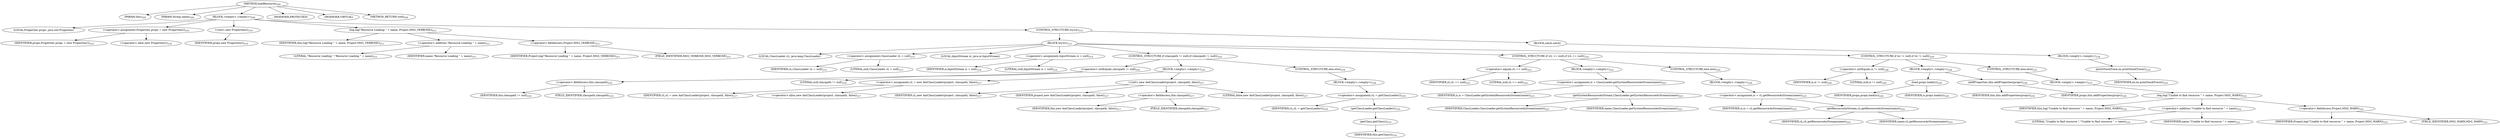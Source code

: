 digraph "loadResource" {  
"497" [label = <(METHOD,loadResource)<SUB>209</SUB>> ]
"47" [label = <(PARAM,this)<SUB>209</SUB>> ]
"498" [label = <(PARAM,String name)<SUB>209</SUB>> ]
"499" [label = <(BLOCK,&lt;empty&gt;,&lt;empty&gt;)<SUB>209</SUB>> ]
"45" [label = <(LOCAL,Properties props: java.util.Properties)> ]
"500" [label = <(&lt;operator&gt;.assignment,Properties props = new Properties())<SUB>210</SUB>> ]
"501" [label = <(IDENTIFIER,props,Properties props = new Properties())<SUB>210</SUB>> ]
"502" [label = <(&lt;operator&gt;.alloc,new Properties())<SUB>210</SUB>> ]
"503" [label = <(&lt;init&gt;,new Properties())<SUB>210</SUB>> ]
"44" [label = <(IDENTIFIER,props,new Properties())<SUB>210</SUB>> ]
"504" [label = <(log,log(&quot;Resource Loading &quot; + name, Project.MSG_VERBOSE))<SUB>211</SUB>> ]
"46" [label = <(IDENTIFIER,this,log(&quot;Resource Loading &quot; + name, Project.MSG_VERBOSE))<SUB>211</SUB>> ]
"505" [label = <(&lt;operator&gt;.addition,&quot;Resource Loading &quot; + name)<SUB>211</SUB>> ]
"506" [label = <(LITERAL,&quot;Resource Loading &quot;,&quot;Resource Loading &quot; + name)<SUB>211</SUB>> ]
"507" [label = <(IDENTIFIER,name,&quot;Resource Loading &quot; + name)<SUB>211</SUB>> ]
"508" [label = <(&lt;operator&gt;.fieldAccess,Project.MSG_VERBOSE)<SUB>211</SUB>> ]
"509" [label = <(IDENTIFIER,Project,log(&quot;Resource Loading &quot; + name, Project.MSG_VERBOSE))<SUB>211</SUB>> ]
"510" [label = <(FIELD_IDENTIFIER,MSG_VERBOSE,MSG_VERBOSE)<SUB>211</SUB>> ]
"511" [label = <(CONTROL_STRUCTURE,try,try)<SUB>212</SUB>> ]
"512" [label = <(BLOCK,try,try)<SUB>212</SUB>> ]
"49" [label = <(LOCAL,ClassLoader cL: java.lang.ClassLoader)> ]
"513" [label = <(&lt;operator&gt;.assignment,ClassLoader cL = null)<SUB>213</SUB>> ]
"514" [label = <(IDENTIFIER,cL,ClassLoader cL = null)<SUB>213</SUB>> ]
"515" [label = <(LITERAL,null,ClassLoader cL = null)<SUB>213</SUB>> ]
"516" [label = <(LOCAL,InputStream is: java.io.InputStream)> ]
"517" [label = <(&lt;operator&gt;.assignment,InputStream is = null)<SUB>214</SUB>> ]
"518" [label = <(IDENTIFIER,is,InputStream is = null)<SUB>214</SUB>> ]
"519" [label = <(LITERAL,null,InputStream is = null)<SUB>214</SUB>> ]
"520" [label = <(CONTROL_STRUCTURE,if (classpath != null),if (classpath != null))<SUB>216</SUB>> ]
"521" [label = <(&lt;operator&gt;.notEquals,classpath != null)<SUB>216</SUB>> ]
"522" [label = <(&lt;operator&gt;.fieldAccess,this.classpath)<SUB>216</SUB>> ]
"523" [label = <(IDENTIFIER,this,classpath != null)<SUB>216</SUB>> ]
"524" [label = <(FIELD_IDENTIFIER,classpath,classpath)<SUB>216</SUB>> ]
"525" [label = <(LITERAL,null,classpath != null)<SUB>216</SUB>> ]
"526" [label = <(BLOCK,&lt;empty&gt;,&lt;empty&gt;)<SUB>216</SUB>> ]
"527" [label = <(&lt;operator&gt;.assignment,cL = new AntClassLoader(project, classpath, false))<SUB>217</SUB>> ]
"528" [label = <(IDENTIFIER,cL,cL = new AntClassLoader(project, classpath, false))<SUB>217</SUB>> ]
"529" [label = <(&lt;operator&gt;.alloc,new AntClassLoader(project, classpath, false))<SUB>217</SUB>> ]
"530" [label = <(&lt;init&gt;,new AntClassLoader(project, classpath, false))<SUB>217</SUB>> ]
"48" [label = <(IDENTIFIER,cL,new AntClassLoader(project, classpath, false))<SUB>217</SUB>> ]
"531" [label = <(IDENTIFIER,project,new AntClassLoader(project, classpath, false))<SUB>217</SUB>> ]
"532" [label = <(&lt;operator&gt;.fieldAccess,this.classpath)<SUB>217</SUB>> ]
"533" [label = <(IDENTIFIER,this,new AntClassLoader(project, classpath, false))<SUB>217</SUB>> ]
"534" [label = <(FIELD_IDENTIFIER,classpath,classpath)<SUB>217</SUB>> ]
"535" [label = <(LITERAL,false,new AntClassLoader(project, classpath, false))<SUB>217</SUB>> ]
"536" [label = <(CONTROL_STRUCTURE,else,else)<SUB>218</SUB>> ]
"537" [label = <(BLOCK,&lt;empty&gt;,&lt;empty&gt;)<SUB>218</SUB>> ]
"538" [label = <(&lt;operator&gt;.assignment,cL = getClassLoader())<SUB>219</SUB>> ]
"539" [label = <(IDENTIFIER,cL,cL = getClassLoader())<SUB>219</SUB>> ]
"540" [label = <(getClassLoader,getClassLoader())<SUB>219</SUB>> ]
"541" [label = <(getClass,getClass())<SUB>219</SUB>> ]
"50" [label = <(IDENTIFIER,this,getClass())<SUB>219</SUB>> ]
"542" [label = <(CONTROL_STRUCTURE,if (cL == null),if (cL == null))<SUB>222</SUB>> ]
"543" [label = <(&lt;operator&gt;.equals,cL == null)<SUB>222</SUB>> ]
"544" [label = <(IDENTIFIER,cL,cL == null)<SUB>222</SUB>> ]
"545" [label = <(LITERAL,null,cL == null)<SUB>222</SUB>> ]
"546" [label = <(BLOCK,&lt;empty&gt;,&lt;empty&gt;)<SUB>222</SUB>> ]
"547" [label = <(&lt;operator&gt;.assignment,is = ClassLoader.getSystemResourceAsStream(name))<SUB>223</SUB>> ]
"548" [label = <(IDENTIFIER,is,is = ClassLoader.getSystemResourceAsStream(name))<SUB>223</SUB>> ]
"549" [label = <(getSystemResourceAsStream,ClassLoader.getSystemResourceAsStream(name))<SUB>223</SUB>> ]
"550" [label = <(IDENTIFIER,ClassLoader,ClassLoader.getSystemResourceAsStream(name))<SUB>223</SUB>> ]
"551" [label = <(IDENTIFIER,name,ClassLoader.getSystemResourceAsStream(name))<SUB>223</SUB>> ]
"552" [label = <(CONTROL_STRUCTURE,else,else)<SUB>224</SUB>> ]
"553" [label = <(BLOCK,&lt;empty&gt;,&lt;empty&gt;)<SUB>224</SUB>> ]
"554" [label = <(&lt;operator&gt;.assignment,is = cL.getResourceAsStream(name))<SUB>225</SUB>> ]
"555" [label = <(IDENTIFIER,is,is = cL.getResourceAsStream(name))<SUB>225</SUB>> ]
"556" [label = <(getResourceAsStream,cL.getResourceAsStream(name))<SUB>225</SUB>> ]
"557" [label = <(IDENTIFIER,cL,cL.getResourceAsStream(name))<SUB>225</SUB>> ]
"558" [label = <(IDENTIFIER,name,cL.getResourceAsStream(name))<SUB>225</SUB>> ]
"559" [label = <(CONTROL_STRUCTURE,if (is != null),if (is != null))<SUB>228</SUB>> ]
"560" [label = <(&lt;operator&gt;.notEquals,is != null)<SUB>228</SUB>> ]
"561" [label = <(IDENTIFIER,is,is != null)<SUB>228</SUB>> ]
"562" [label = <(LITERAL,null,is != null)<SUB>228</SUB>> ]
"563" [label = <(BLOCK,&lt;empty&gt;,&lt;empty&gt;)<SUB>228</SUB>> ]
"564" [label = <(load,props.load(is))<SUB>229</SUB>> ]
"565" [label = <(IDENTIFIER,props,props.load(is))<SUB>229</SUB>> ]
"566" [label = <(IDENTIFIER,is,props.load(is))<SUB>229</SUB>> ]
"567" [label = <(addProperties,this.addProperties(props))<SUB>230</SUB>> ]
"51" [label = <(IDENTIFIER,this,this.addProperties(props))<SUB>230</SUB>> ]
"568" [label = <(IDENTIFIER,props,this.addProperties(props))<SUB>230</SUB>> ]
"569" [label = <(CONTROL_STRUCTURE,else,else)<SUB>231</SUB>> ]
"570" [label = <(BLOCK,&lt;empty&gt;,&lt;empty&gt;)<SUB>231</SUB>> ]
"571" [label = <(log,log(&quot;Unable to find resource &quot; + name, Project.MSG_WARN))<SUB>232</SUB>> ]
"52" [label = <(IDENTIFIER,this,log(&quot;Unable to find resource &quot; + name, Project.MSG_WARN))<SUB>232</SUB>> ]
"572" [label = <(&lt;operator&gt;.addition,&quot;Unable to find resource &quot; + name)<SUB>232</SUB>> ]
"573" [label = <(LITERAL,&quot;Unable to find resource &quot;,&quot;Unable to find resource &quot; + name)<SUB>232</SUB>> ]
"574" [label = <(IDENTIFIER,name,&quot;Unable to find resource &quot; + name)<SUB>232</SUB>> ]
"575" [label = <(&lt;operator&gt;.fieldAccess,Project.MSG_WARN)<SUB>232</SUB>> ]
"576" [label = <(IDENTIFIER,Project,log(&quot;Unable to find resource &quot; + name, Project.MSG_WARN))<SUB>232</SUB>> ]
"577" [label = <(FIELD_IDENTIFIER,MSG_WARN,MSG_WARN)<SUB>232</SUB>> ]
"578" [label = <(BLOCK,catch,catch)> ]
"579" [label = <(BLOCK,&lt;empty&gt;,&lt;empty&gt;)<SUB>234</SUB>> ]
"580" [label = <(printStackTrace,ex.printStackTrace())<SUB>235</SUB>> ]
"581" [label = <(IDENTIFIER,ex,ex.printStackTrace())<SUB>235</SUB>> ]
"582" [label = <(MODIFIER,PROTECTED)> ]
"583" [label = <(MODIFIER,VIRTUAL)> ]
"584" [label = <(METHOD_RETURN,void)<SUB>209</SUB>> ]
  "497" -> "47" 
  "497" -> "498" 
  "497" -> "499" 
  "497" -> "582" 
  "497" -> "583" 
  "497" -> "584" 
  "499" -> "45" 
  "499" -> "500" 
  "499" -> "503" 
  "499" -> "504" 
  "499" -> "511" 
  "500" -> "501" 
  "500" -> "502" 
  "503" -> "44" 
  "504" -> "46" 
  "504" -> "505" 
  "504" -> "508" 
  "505" -> "506" 
  "505" -> "507" 
  "508" -> "509" 
  "508" -> "510" 
  "511" -> "512" 
  "511" -> "578" 
  "512" -> "49" 
  "512" -> "513" 
  "512" -> "516" 
  "512" -> "517" 
  "512" -> "520" 
  "512" -> "542" 
  "512" -> "559" 
  "513" -> "514" 
  "513" -> "515" 
  "517" -> "518" 
  "517" -> "519" 
  "520" -> "521" 
  "520" -> "526" 
  "520" -> "536" 
  "521" -> "522" 
  "521" -> "525" 
  "522" -> "523" 
  "522" -> "524" 
  "526" -> "527" 
  "526" -> "530" 
  "527" -> "528" 
  "527" -> "529" 
  "530" -> "48" 
  "530" -> "531" 
  "530" -> "532" 
  "530" -> "535" 
  "532" -> "533" 
  "532" -> "534" 
  "536" -> "537" 
  "537" -> "538" 
  "538" -> "539" 
  "538" -> "540" 
  "540" -> "541" 
  "541" -> "50" 
  "542" -> "543" 
  "542" -> "546" 
  "542" -> "552" 
  "543" -> "544" 
  "543" -> "545" 
  "546" -> "547" 
  "547" -> "548" 
  "547" -> "549" 
  "549" -> "550" 
  "549" -> "551" 
  "552" -> "553" 
  "553" -> "554" 
  "554" -> "555" 
  "554" -> "556" 
  "556" -> "557" 
  "556" -> "558" 
  "559" -> "560" 
  "559" -> "563" 
  "559" -> "569" 
  "560" -> "561" 
  "560" -> "562" 
  "563" -> "564" 
  "563" -> "567" 
  "564" -> "565" 
  "564" -> "566" 
  "567" -> "51" 
  "567" -> "568" 
  "569" -> "570" 
  "570" -> "571" 
  "571" -> "52" 
  "571" -> "572" 
  "571" -> "575" 
  "572" -> "573" 
  "572" -> "574" 
  "575" -> "576" 
  "575" -> "577" 
  "578" -> "579" 
  "579" -> "580" 
  "580" -> "581" 
}
